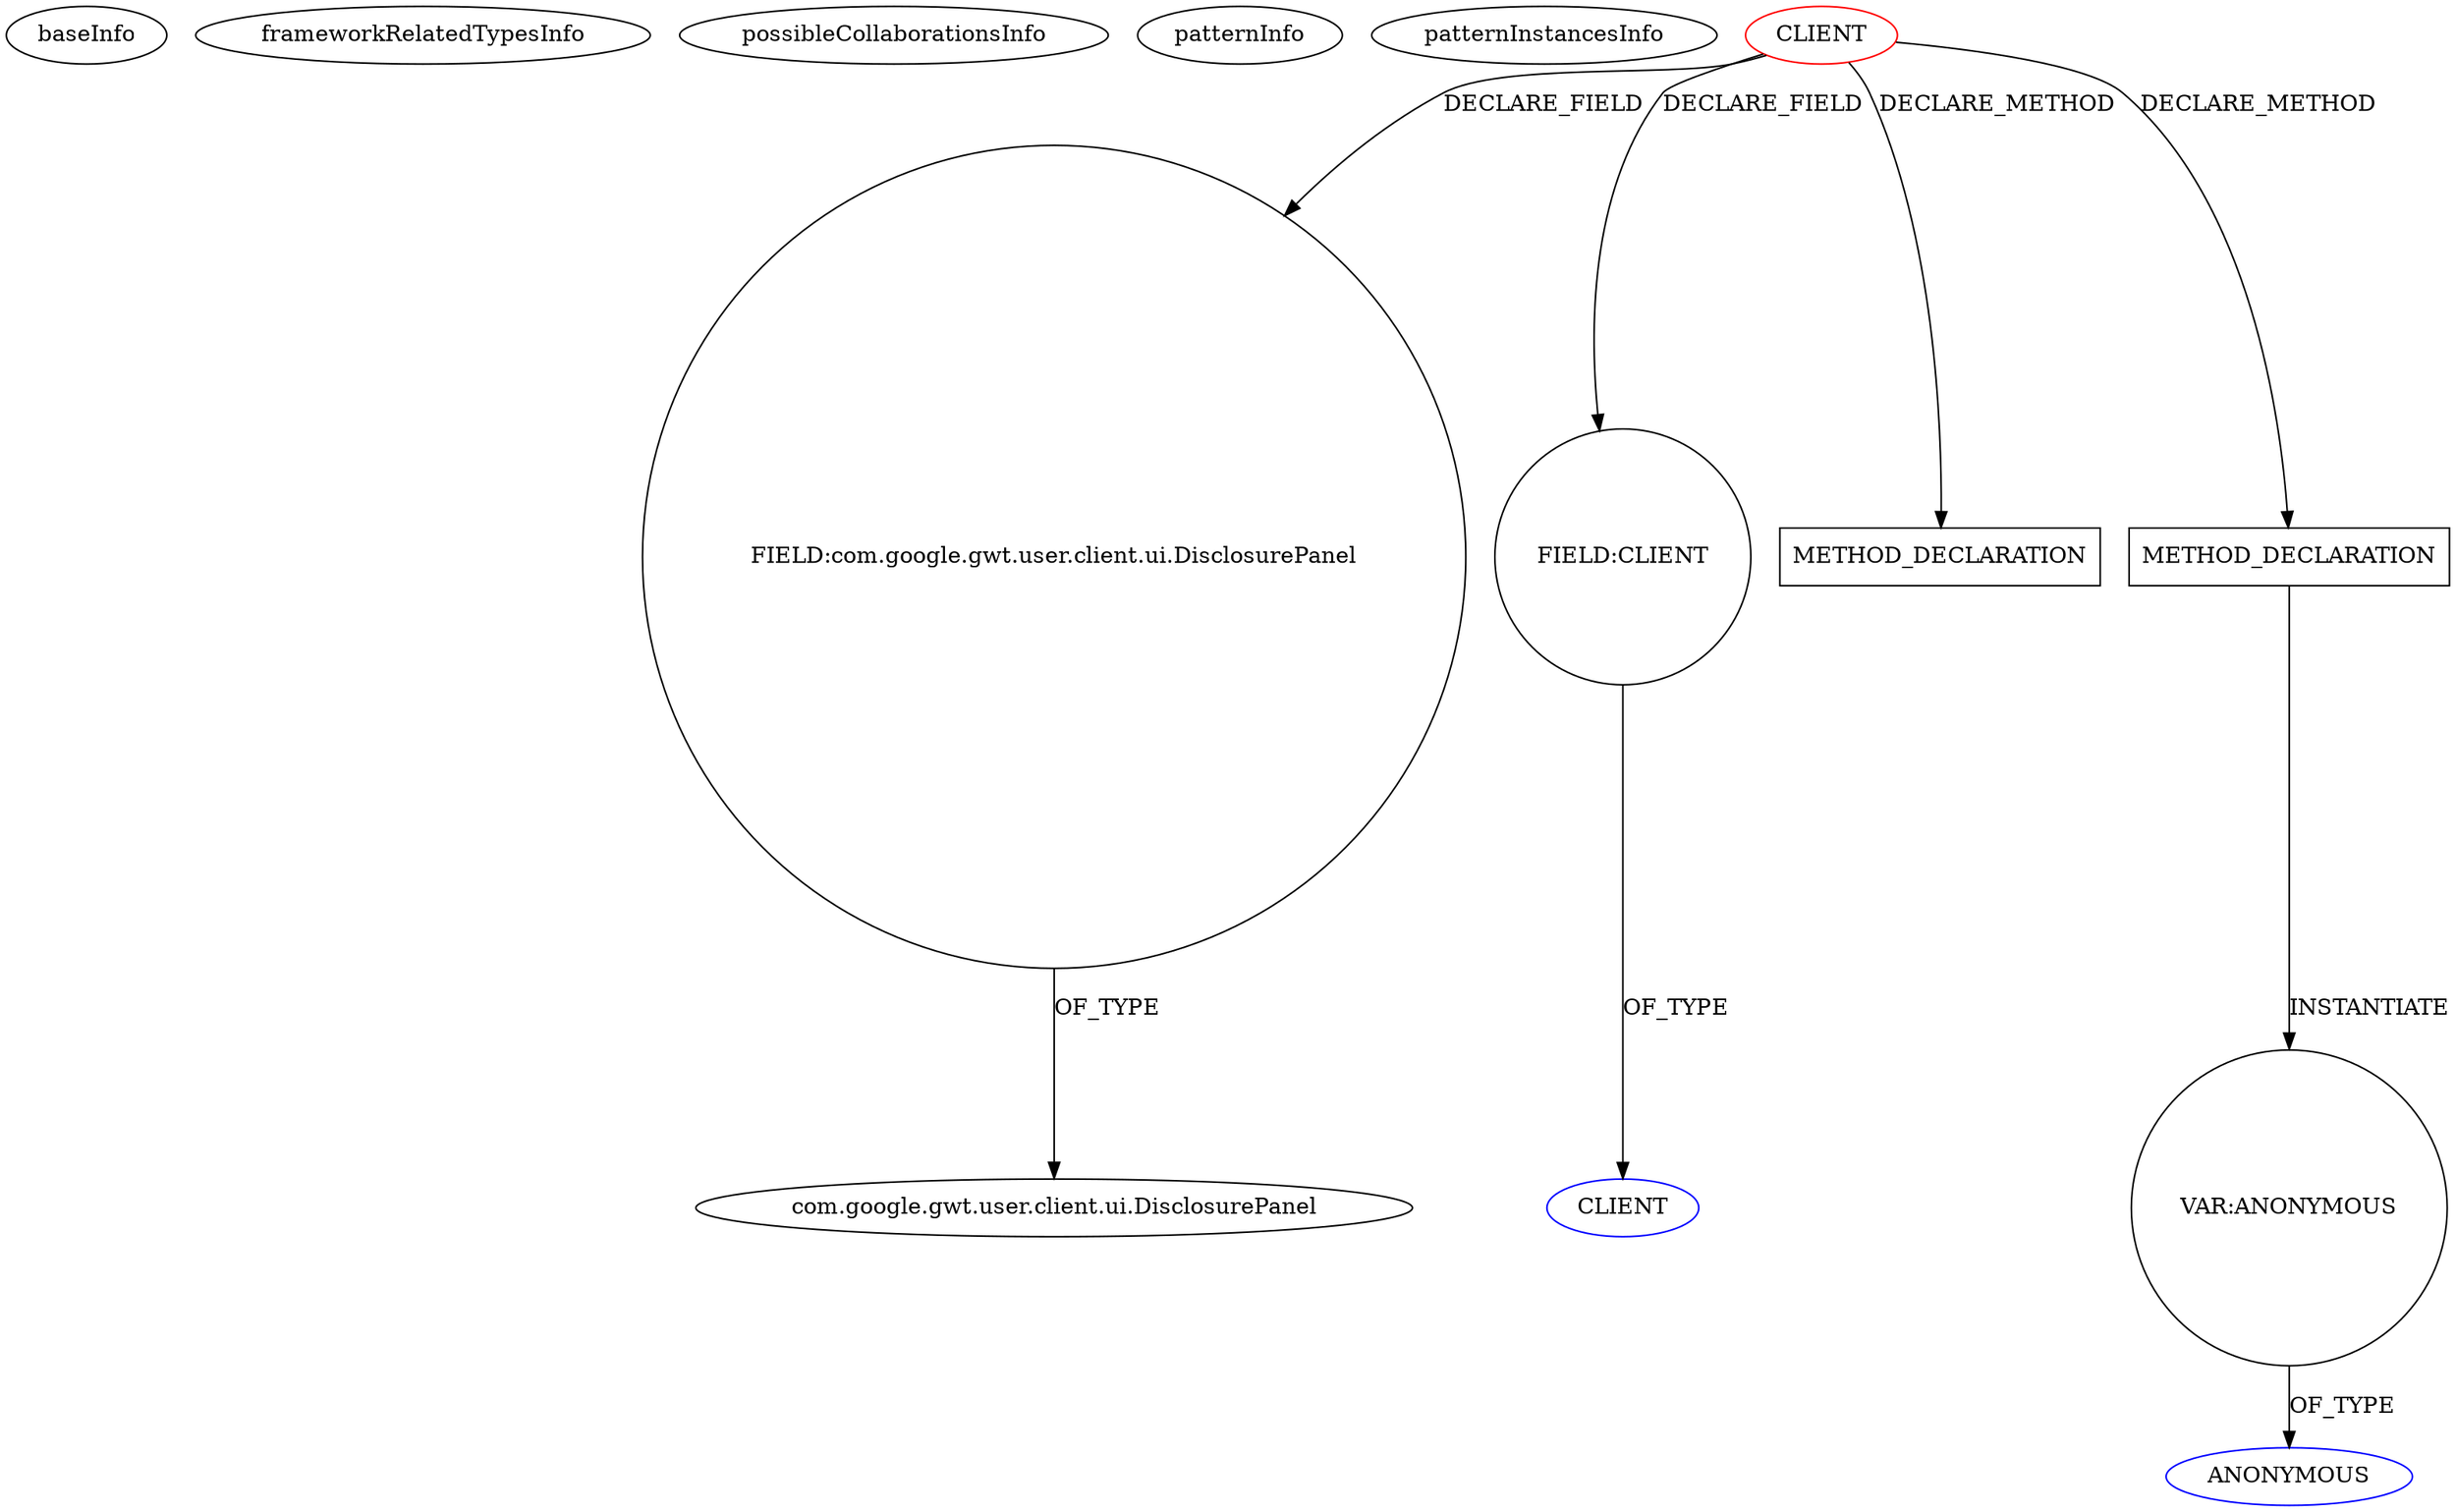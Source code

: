 digraph {
baseInfo[graphId=1947,category="pattern",isAnonymous=false,possibleRelation=false]
frameworkRelatedTypesInfo[]
possibleCollaborationsInfo[]
patternInfo[frequency=2.0,patternRootClient=0]
patternInstancesInfo[0="WSDOT-WSDOT-Search-GWT~/WSDOT-WSDOT-Search-GWT/WSDOT-Search-GWT-master/src/gov/wa/wsdot/search/client/SearchWidget.java~SearchWidget~449",1="Peppe-Depot~/Peppe-Depot/Depot-master/src/com/jensjansson/depot/client/ui/DepotConnector.java~DepotConnector~382"]
2[label="FIELD:com.google.gwt.user.client.ui.DisclosurePanel",vertexType="FIELD_DECLARATION",isFrameworkType=false,shape=circle]
0[label="CLIENT",vertexType="ROOT_CLIENT_CLASS_DECLARATION",isFrameworkType=false,color=red]
4[label="FIELD:CLIENT",vertexType="FIELD_DECLARATION",isFrameworkType=false,shape=circle]
74[label="METHOD_DECLARATION",vertexType="CLIENT_METHOD_DECLARATION",isFrameworkType=false,shape=box]
3[label="com.google.gwt.user.client.ui.DisclosurePanel",vertexType="FRAMEWORK_CLASS_TYPE",isFrameworkType=false]
5[label="CLIENT",vertexType="REFERENCE_CLIENT_CLASS_DECLARATION",isFrameworkType=false,color=blue]
23[label="METHOD_DECLARATION",vertexType="CLIENT_METHOD_DECLARATION",isFrameworkType=false,shape=box]
56[label="VAR:ANONYMOUS",vertexType="VARIABLE_EXPRESION",isFrameworkType=false,shape=circle]
57[label="ANONYMOUS",vertexType="REFERENCE_ANONYMOUS_DECLARATION",isFrameworkType=false,color=blue]
0->23[label="DECLARE_METHOD"]
56->57[label="OF_TYPE"]
2->3[label="OF_TYPE"]
23->56[label="INSTANTIATE"]
0->74[label="DECLARE_METHOD"]
0->2[label="DECLARE_FIELD"]
4->5[label="OF_TYPE"]
0->4[label="DECLARE_FIELD"]
}
